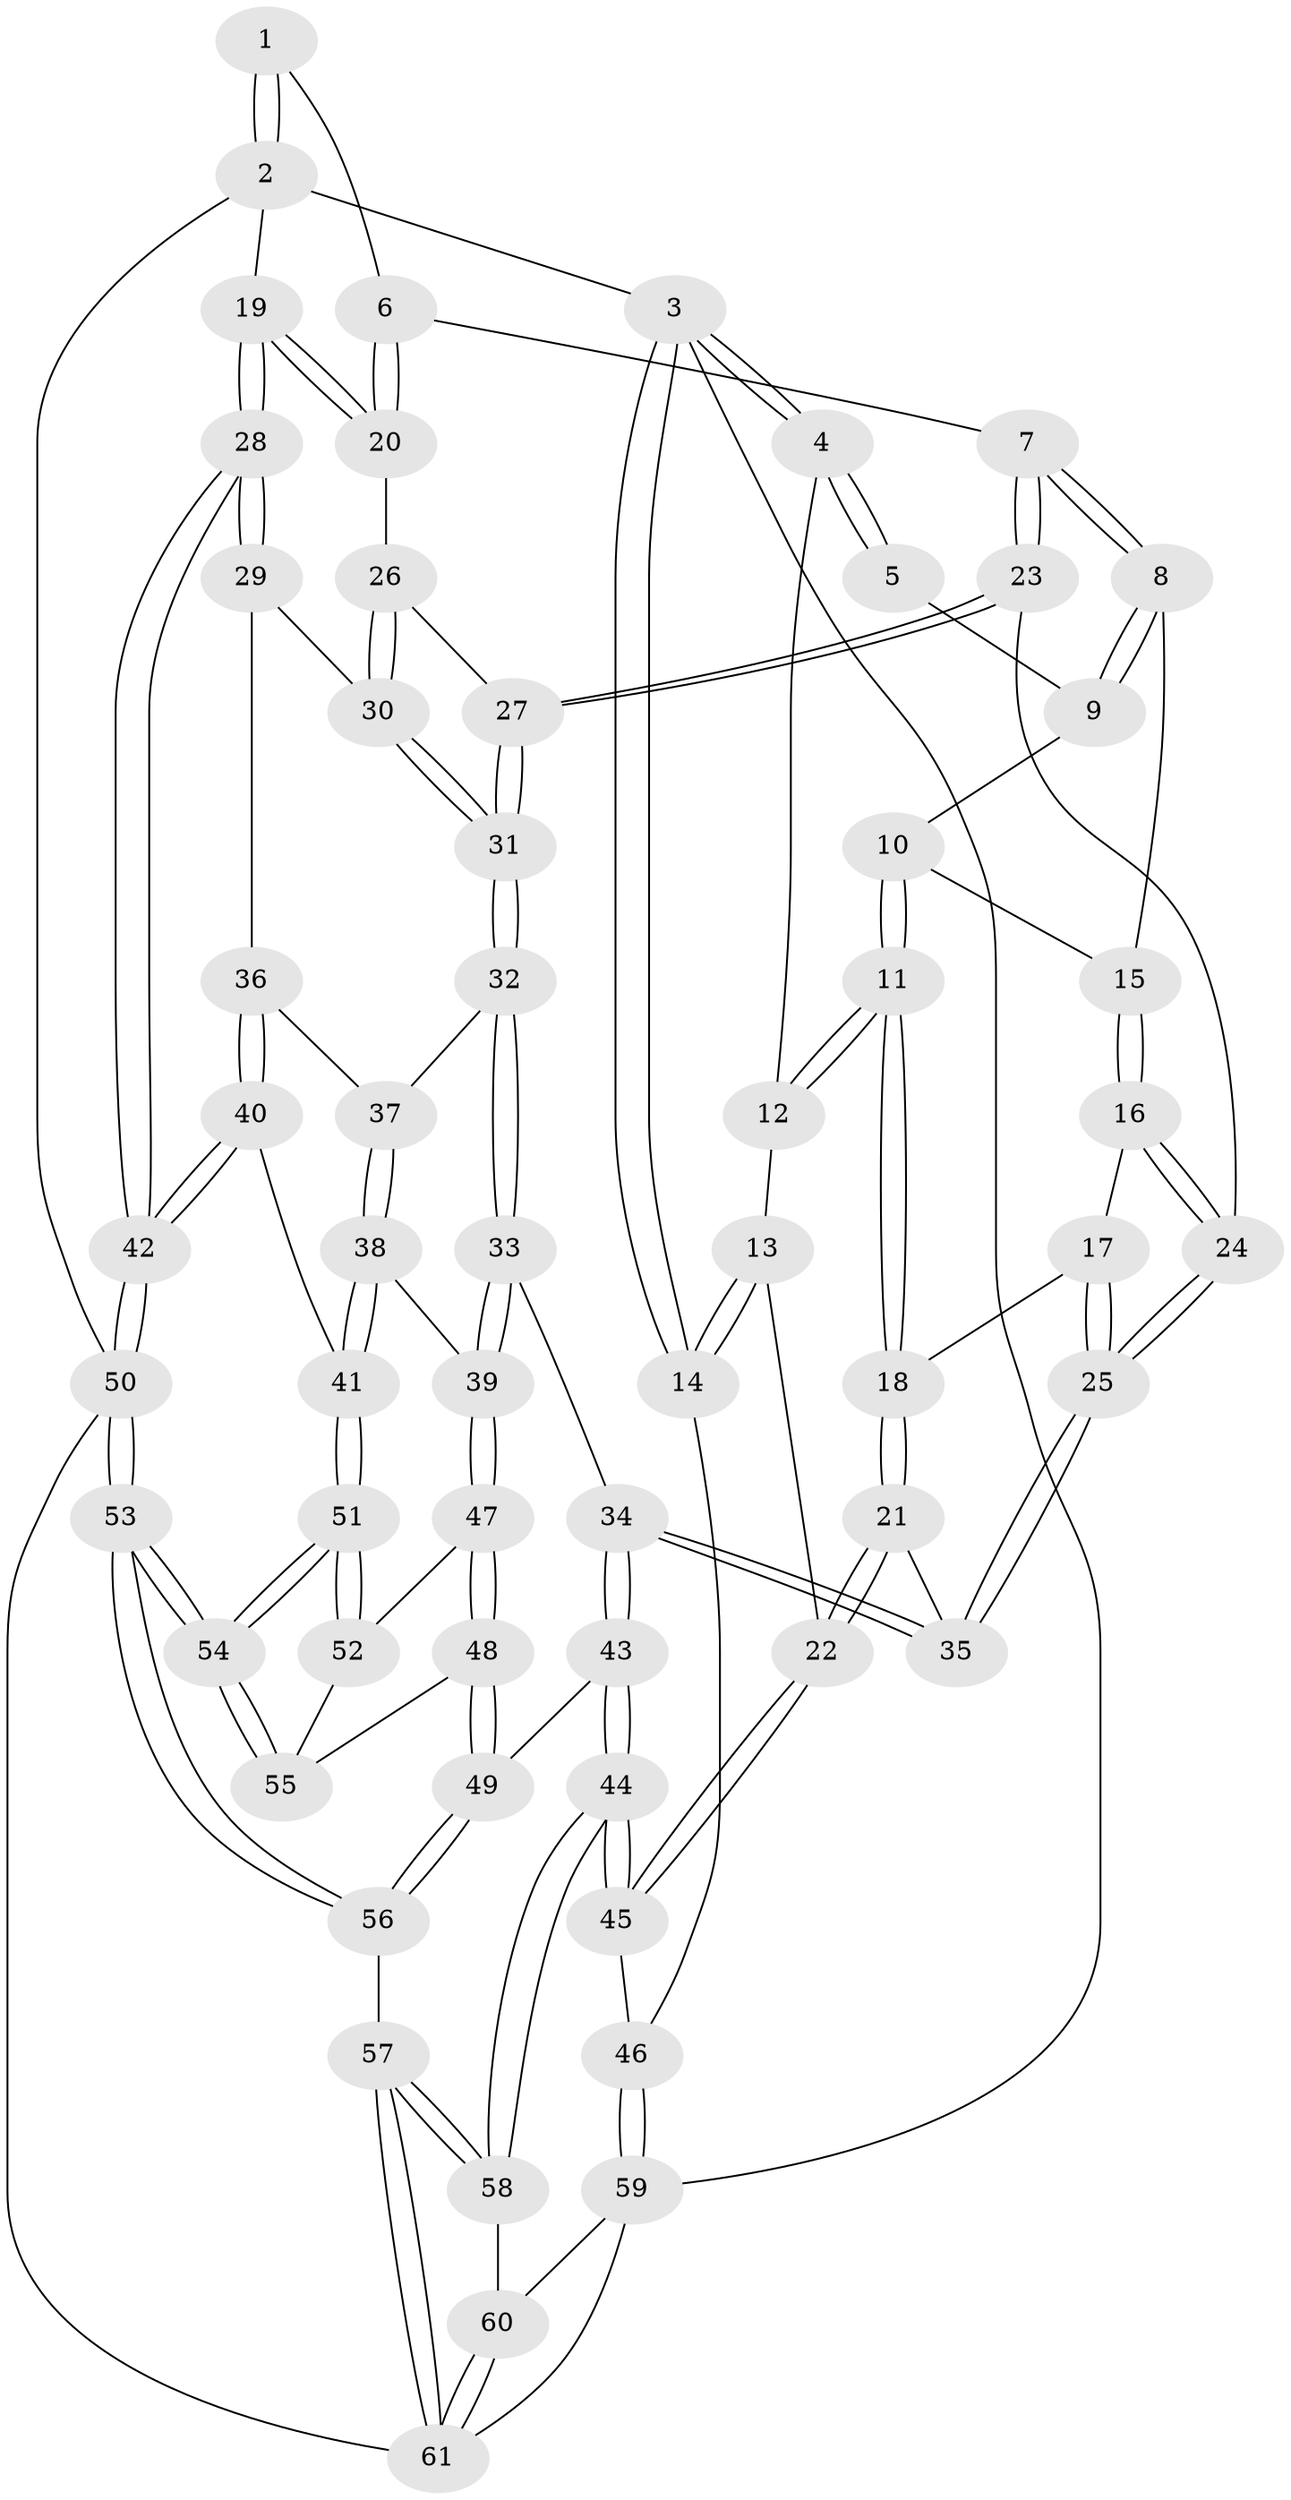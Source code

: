 // Generated by graph-tools (version 1.1) at 2025/51/03/09/25 03:51:03]
// undirected, 61 vertices, 149 edges
graph export_dot {
graph [start="1"]
  node [color=gray90,style=filled];
  1 [pos="+0.976200676668707+0"];
  2 [pos="+1+0"];
  3 [pos="+0+0"];
  4 [pos="+0.1520781189201807+0"];
  5 [pos="+0.5787505177235134+0"];
  6 [pos="+0.8330804641507105+0.2004372829049302"];
  7 [pos="+0.6585047936616389+0.20282862350264028"];
  8 [pos="+0.631399009861406+0.16026719760859226"];
  9 [pos="+0.5850264739378815+0"];
  10 [pos="+0.3989280590188645+0.21936506106791417"];
  11 [pos="+0.3062319367744086+0.2153176848204748"];
  12 [pos="+0.19073873933491464+0"];
  13 [pos="+0.10076629013640985+0.2475014444154095"];
  14 [pos="+0+0.4299853766040038"];
  15 [pos="+0.4441109455612334+0.22912950647332697"];
  16 [pos="+0.46482437039698987+0.29629081817243086"];
  17 [pos="+0.4564501732335436+0.3121881161758314"];
  18 [pos="+0.290784714851092+0.3793128529849404"];
  19 [pos="+1+0.3030105049497201"];
  20 [pos="+0.9580011137754869+0.2882313482048507"];
  21 [pos="+0.28011405293167585+0.42141564269295023"];
  22 [pos="+0.25537097540228293+0.4388127636891256"];
  23 [pos="+0.6421730280057105+0.3355723047809697"];
  24 [pos="+0.6333523716248683+0.33972978126199743"];
  25 [pos="+0.4959862524915689+0.4400816349816154"];
  26 [pos="+0.8383367907888981+0.38882116218412965"];
  27 [pos="+0.6468385377000698+0.3409771722724545"];
  28 [pos="+1+0.5438068566497306"];
  29 [pos="+0.8648728663959143+0.5100510178911973"];
  30 [pos="+0.8345604879086255+0.45272436491196044"];
  31 [pos="+0.6917943117918405+0.498443898977765"];
  32 [pos="+0.6915309374050641+0.5005904150055853"];
  33 [pos="+0.6714201168028116+0.5600678944874277"];
  34 [pos="+0.5110732041092861+0.5809991759354862"];
  35 [pos="+0.466952308126356+0.47194238364880936"];
  36 [pos="+0.8448002178009796+0.5372898441686816"];
  37 [pos="+0.8372832172256028+0.541197700079493"];
  38 [pos="+0.7515181309153097+0.6306874833183008"];
  39 [pos="+0.7138432606175978+0.6218231617281352"];
  40 [pos="+0.890424353689709+0.67133335702102"];
  41 [pos="+0.813986782579803+0.6842631472181182"];
  42 [pos="+1+0.7213326029971433"];
  43 [pos="+0.47555800549741145+0.6837340641913144"];
  44 [pos="+0.28732857687054186+0.7199293974353311"];
  45 [pos="+0.14143786885685675+0.5634050566933442"];
  46 [pos="+0+0.5715087405600505"];
  47 [pos="+0.6742710795231251+0.6916350919532913"];
  48 [pos="+0.5529866263225577+0.735288801097941"];
  49 [pos="+0.5170709258506445+0.7297357105044662"];
  50 [pos="+1+1"];
  51 [pos="+0.7684677721913394+0.8454645243188084"];
  52 [pos="+0.701682836389065+0.7496313971685693"];
  53 [pos="+0.8281249640320409+1"];
  54 [pos="+0.7787587148666362+0.9729627154307126"];
  55 [pos="+0.6070321389916232+0.7810158253695805"];
  56 [pos="+0.4920252695893363+1"];
  57 [pos="+0.45897801363541985+1"];
  58 [pos="+0.2788269499579779+0.8479838095154365"];
  59 [pos="+0+0.7882347653455396"];
  60 [pos="+0.11400905575964425+0.9082021395355319"];
  61 [pos="+0.1795159782145405+1"];
  1 -- 2;
  1 -- 2;
  1 -- 6;
  2 -- 3;
  2 -- 19;
  2 -- 50;
  3 -- 4;
  3 -- 4;
  3 -- 14;
  3 -- 14;
  3 -- 59;
  4 -- 5;
  4 -- 5;
  4 -- 12;
  5 -- 9;
  6 -- 7;
  6 -- 20;
  6 -- 20;
  7 -- 8;
  7 -- 8;
  7 -- 23;
  7 -- 23;
  8 -- 9;
  8 -- 9;
  8 -- 15;
  9 -- 10;
  10 -- 11;
  10 -- 11;
  10 -- 15;
  11 -- 12;
  11 -- 12;
  11 -- 18;
  11 -- 18;
  12 -- 13;
  13 -- 14;
  13 -- 14;
  13 -- 22;
  14 -- 46;
  15 -- 16;
  15 -- 16;
  16 -- 17;
  16 -- 24;
  16 -- 24;
  17 -- 18;
  17 -- 25;
  17 -- 25;
  18 -- 21;
  18 -- 21;
  19 -- 20;
  19 -- 20;
  19 -- 28;
  19 -- 28;
  20 -- 26;
  21 -- 22;
  21 -- 22;
  21 -- 35;
  22 -- 45;
  22 -- 45;
  23 -- 24;
  23 -- 27;
  23 -- 27;
  24 -- 25;
  24 -- 25;
  25 -- 35;
  25 -- 35;
  26 -- 27;
  26 -- 30;
  26 -- 30;
  27 -- 31;
  27 -- 31;
  28 -- 29;
  28 -- 29;
  28 -- 42;
  28 -- 42;
  29 -- 30;
  29 -- 36;
  30 -- 31;
  30 -- 31;
  31 -- 32;
  31 -- 32;
  32 -- 33;
  32 -- 33;
  32 -- 37;
  33 -- 34;
  33 -- 39;
  33 -- 39;
  34 -- 35;
  34 -- 35;
  34 -- 43;
  34 -- 43;
  36 -- 37;
  36 -- 40;
  36 -- 40;
  37 -- 38;
  37 -- 38;
  38 -- 39;
  38 -- 41;
  38 -- 41;
  39 -- 47;
  39 -- 47;
  40 -- 41;
  40 -- 42;
  40 -- 42;
  41 -- 51;
  41 -- 51;
  42 -- 50;
  42 -- 50;
  43 -- 44;
  43 -- 44;
  43 -- 49;
  44 -- 45;
  44 -- 45;
  44 -- 58;
  44 -- 58;
  45 -- 46;
  46 -- 59;
  46 -- 59;
  47 -- 48;
  47 -- 48;
  47 -- 52;
  48 -- 49;
  48 -- 49;
  48 -- 55;
  49 -- 56;
  49 -- 56;
  50 -- 53;
  50 -- 53;
  50 -- 61;
  51 -- 52;
  51 -- 52;
  51 -- 54;
  51 -- 54;
  52 -- 55;
  53 -- 54;
  53 -- 54;
  53 -- 56;
  53 -- 56;
  54 -- 55;
  54 -- 55;
  56 -- 57;
  57 -- 58;
  57 -- 58;
  57 -- 61;
  57 -- 61;
  58 -- 60;
  59 -- 60;
  59 -- 61;
  60 -- 61;
  60 -- 61;
}
